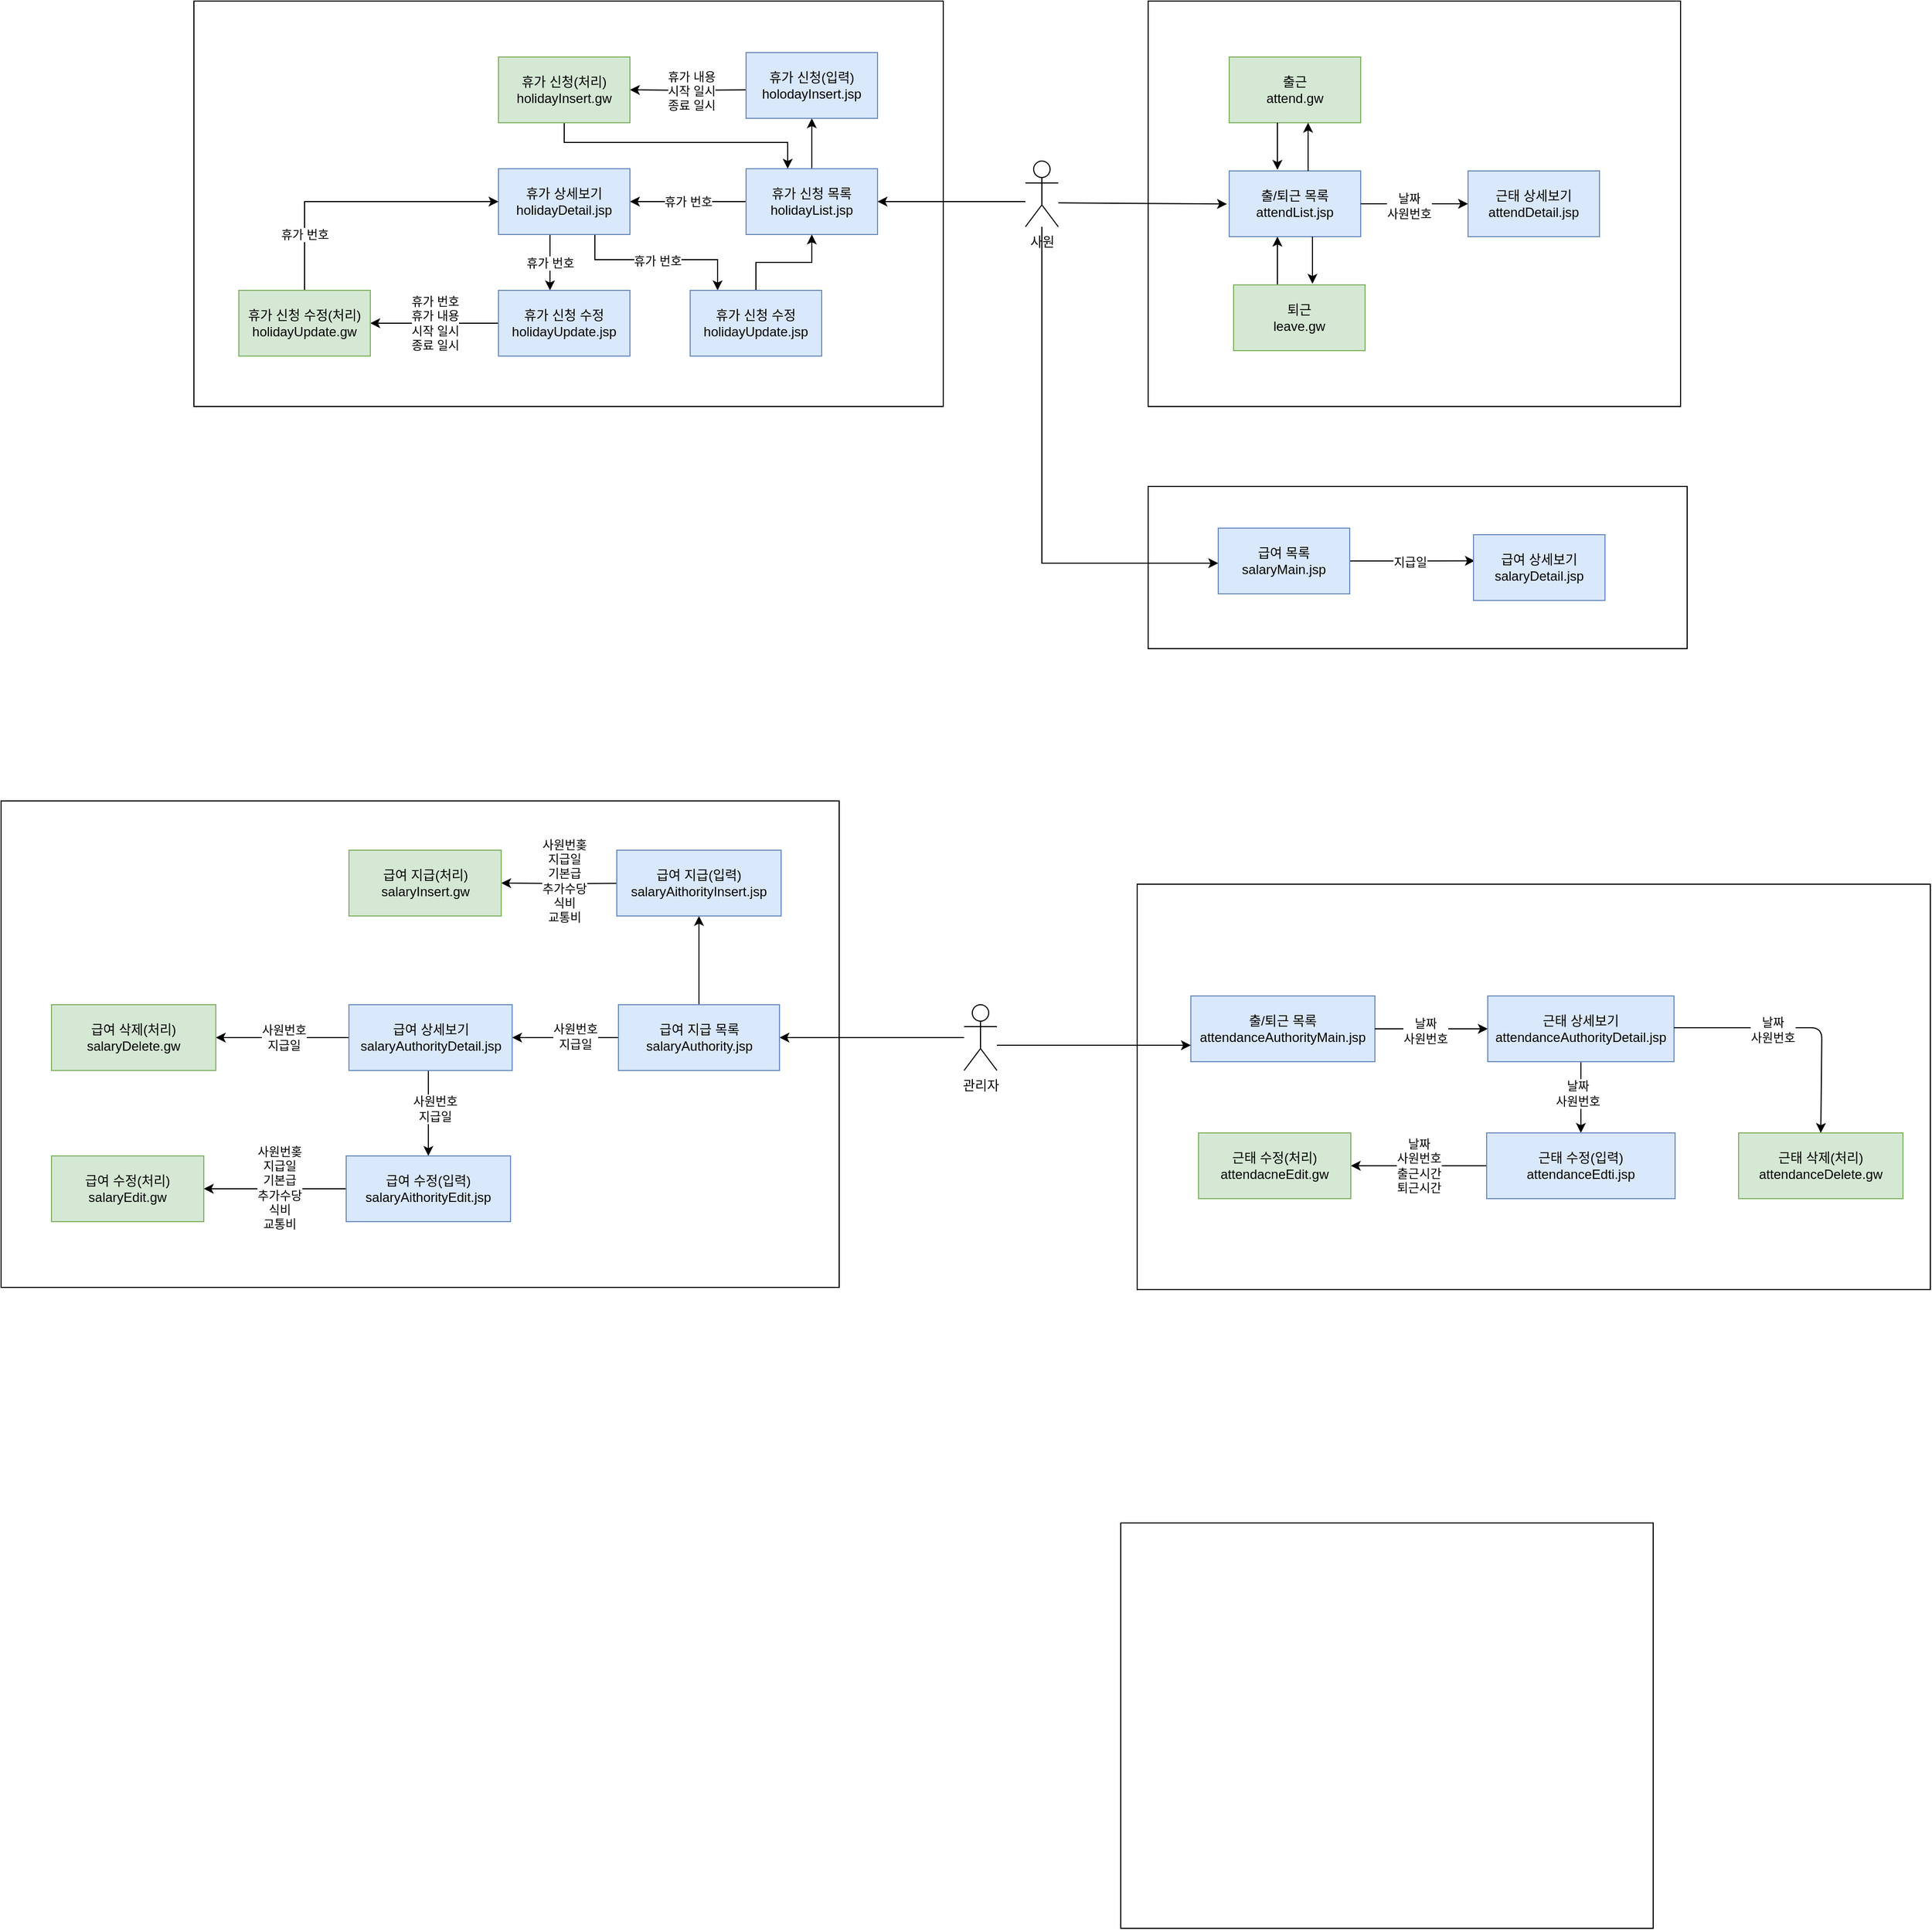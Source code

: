 <mxfile version="14.7.0" type="github">
  <diagram id="tWUlsx1ttD2VlI3Jn7RU" name="Page-1">
    <mxGraphModel dx="2238" dy="579" grid="0" gridSize="10" guides="1" tooltips="1" connect="1" arrows="1" fold="1" page="0" pageScale="1" pageWidth="827" pageHeight="1169" math="0" shadow="0">
      <root>
        <mxCell id="0" />
        <mxCell id="1" parent="0" />
        <mxCell id="YjAoCBBv-RX7kDw52ygV-37" value="" style="rounded=0;whiteSpace=wrap;html=1;" vertex="1" parent="1">
          <mxGeometry x="-864" y="813" width="765" height="444" as="geometry" />
        </mxCell>
        <mxCell id="IyHuPHh3DacPDzzkwzZm-1" value="사원" style="shape=umlActor;verticalLabelPosition=bottom;verticalAlign=top;html=1;outlineConnect=0;" parent="1" vertex="1">
          <mxGeometry x="71" y="229" width="30" height="60" as="geometry" />
        </mxCell>
        <mxCell id="IyHuPHh3DacPDzzkwzZm-3" value="" style="rounded=0;whiteSpace=wrap;html=1;" parent="1" vertex="1">
          <mxGeometry x="183" y="83" width="486" height="370" as="geometry" />
        </mxCell>
        <mxCell id="IyHuPHh3DacPDzzkwzZm-7" value="출/퇴근 목록&lt;br&gt;attendList.jsp" style="rounded=0;whiteSpace=wrap;html=1;fillColor=#dae8fc;strokeColor=#6c8ebf;" parent="1" vertex="1">
          <mxGeometry x="257" y="238" width="120" height="60" as="geometry" />
        </mxCell>
        <mxCell id="IyHuPHh3DacPDzzkwzZm-12" value="" style="endArrow=classic;html=1;entryX=-0.017;entryY=0.37;entryDx=0;entryDy=0;entryPerimeter=0;" parent="1" edge="1">
          <mxGeometry width="50" height="50" relative="1" as="geometry">
            <mxPoint x="101" y="267.107" as="sourcePoint" />
            <mxPoint x="254.96" y="268.2" as="targetPoint" />
          </mxGeometry>
        </mxCell>
        <mxCell id="IyHuPHh3DacPDzzkwzZm-13" value="출근&lt;br&gt;attend.gw" style="rounded=0;whiteSpace=wrap;html=1;fillColor=#d5e8d4;strokeColor=#82b366;" parent="1" vertex="1">
          <mxGeometry x="257" y="134" width="120" height="60" as="geometry" />
        </mxCell>
        <mxCell id="IyHuPHh3DacPDzzkwzZm-16" value="" style="endArrow=classic;html=1;" parent="1" edge="1">
          <mxGeometry width="50" height="50" relative="1" as="geometry">
            <mxPoint x="301" y="194" as="sourcePoint" />
            <mxPoint x="301" y="237" as="targetPoint" />
          </mxGeometry>
        </mxCell>
        <mxCell id="IyHuPHh3DacPDzzkwzZm-17" value="" style="endArrow=classic;html=1;" parent="1" edge="1">
          <mxGeometry width="50" height="50" relative="1" as="geometry">
            <mxPoint x="329" y="238" as="sourcePoint" />
            <mxPoint x="329" y="194" as="targetPoint" />
          </mxGeometry>
        </mxCell>
        <mxCell id="IyHuPHh3DacPDzzkwzZm-23" value="" style="endArrow=classic;html=1;" parent="1" edge="1">
          <mxGeometry width="50" height="50" relative="1" as="geometry">
            <mxPoint x="333" y="298" as="sourcePoint" />
            <mxPoint x="333" y="341" as="targetPoint" />
          </mxGeometry>
        </mxCell>
        <mxCell id="IyHuPHh3DacPDzzkwzZm-24" value="" style="endArrow=classic;html=1;" parent="1" edge="1">
          <mxGeometry width="50" height="50" relative="1" as="geometry">
            <mxPoint x="301" y="342" as="sourcePoint" />
            <mxPoint x="301" y="298" as="targetPoint" />
            <Array as="points">
              <mxPoint x="301" y="359" />
            </Array>
          </mxGeometry>
        </mxCell>
        <mxCell id="IyHuPHh3DacPDzzkwzZm-14" value="퇴근&lt;br&gt;leave.gw" style="rounded=0;whiteSpace=wrap;html=1;fillColor=#d5e8d4;strokeColor=#82b366;" parent="1" vertex="1">
          <mxGeometry x="261" y="342" width="120" height="60" as="geometry" />
        </mxCell>
        <mxCell id="IyHuPHh3DacPDzzkwzZm-25" value="" style="endArrow=classic;html=1;" parent="1" source="IyHuPHh3DacPDzzkwzZm-7" target="IyHuPHh3DacPDzzkwzZm-26" edge="1">
          <mxGeometry width="50" height="50" relative="1" as="geometry">
            <mxPoint x="377" y="318" as="sourcePoint" />
            <mxPoint x="447.711" y="268" as="targetPoint" />
          </mxGeometry>
        </mxCell>
        <mxCell id="IyHuPHh3DacPDzzkwzZm-27" value="날짜&lt;br&gt;사원번호" style="edgeLabel;html=1;align=center;verticalAlign=middle;resizable=0;points=[];" parent="IyHuPHh3DacPDzzkwzZm-25" vertex="1" connectable="0">
          <mxGeometry x="-0.306" y="-2" relative="1" as="geometry">
            <mxPoint x="10" as="offset" />
          </mxGeometry>
        </mxCell>
        <mxCell id="IyHuPHh3DacPDzzkwzZm-26" value="근태 상세보기&lt;br&gt;attendDetail.jsp" style="rounded=0;whiteSpace=wrap;html=1;fillColor=#dae8fc;strokeColor=#6c8ebf;" parent="1" vertex="1">
          <mxGeometry x="475" y="238" width="120" height="60" as="geometry" />
        </mxCell>
        <mxCell id="IyHuPHh3DacPDzzkwzZm-28" value="" style="rounded=0;whiteSpace=wrap;html=1;" parent="1" vertex="1">
          <mxGeometry x="-688" y="83" width="684" height="370" as="geometry" />
        </mxCell>
        <mxCell id="IyHuPHh3DacPDzzkwzZm-33" style="edgeStyle=orthogonalEdgeStyle;rounded=0;orthogonalLoop=1;jettySize=auto;html=1;entryX=0.5;entryY=1;entryDx=0;entryDy=0;" parent="1" source="IyHuPHh3DacPDzzkwzZm-29" target="IyHuPHh3DacPDzzkwzZm-32" edge="1">
          <mxGeometry relative="1" as="geometry" />
        </mxCell>
        <mxCell id="IyHuPHh3DacPDzzkwzZm-41" style="edgeStyle=orthogonalEdgeStyle;rounded=0;orthogonalLoop=1;jettySize=auto;html=1;entryX=1;entryY=0.5;entryDx=0;entryDy=0;" parent="1" source="IyHuPHh3DacPDzzkwzZm-29" target="IyHuPHh3DacPDzzkwzZm-34" edge="1">
          <mxGeometry relative="1" as="geometry" />
        </mxCell>
        <mxCell id="IyHuPHh3DacPDzzkwzZm-42" value="휴가 번호" style="edgeLabel;html=1;align=center;verticalAlign=middle;resizable=0;points=[];" parent="IyHuPHh3DacPDzzkwzZm-41" vertex="1" connectable="0">
          <mxGeometry x="0.207" relative="1" as="geometry">
            <mxPoint x="11" as="offset" />
          </mxGeometry>
        </mxCell>
        <mxCell id="IyHuPHh3DacPDzzkwzZm-29" value="휴가 신청 목록&lt;br&gt;holidayList.jsp" style="rounded=0;whiteSpace=wrap;html=1;fillColor=#dae8fc;strokeColor=#6c8ebf;" parent="1" vertex="1">
          <mxGeometry x="-184" y="236" width="120" height="60" as="geometry" />
        </mxCell>
        <mxCell id="IyHuPHh3DacPDzzkwzZm-31" value="" style="endArrow=classic;html=1;" parent="1" target="IyHuPHh3DacPDzzkwzZm-29" edge="1">
          <mxGeometry width="50" height="50" relative="1" as="geometry">
            <mxPoint x="71" y="266" as="sourcePoint" />
            <mxPoint x="0.289" y="266" as="targetPoint" />
          </mxGeometry>
        </mxCell>
        <mxCell id="IyHuPHh3DacPDzzkwzZm-39" style="edgeStyle=orthogonalEdgeStyle;rounded=0;orthogonalLoop=1;jettySize=auto;html=1;" parent="1" target="IyHuPHh3DacPDzzkwzZm-38" edge="1">
          <mxGeometry relative="1" as="geometry">
            <mxPoint x="-184" y="164" as="sourcePoint" />
          </mxGeometry>
        </mxCell>
        <mxCell id="IyHuPHh3DacPDzzkwzZm-40" value="휴가 내용&lt;br&gt;시작 일시&lt;br&gt;종료 일시" style="edgeLabel;html=1;align=center;verticalAlign=middle;resizable=0;points=[];" parent="IyHuPHh3DacPDzzkwzZm-39" vertex="1" connectable="0">
          <mxGeometry x="-0.17" y="-2" relative="1" as="geometry">
            <mxPoint x="-6" y="2" as="offset" />
          </mxGeometry>
        </mxCell>
        <mxCell id="IyHuPHh3DacPDzzkwzZm-32" value="휴가 신청(입력)&lt;br&gt;holodayInsert.jsp" style="rounded=0;whiteSpace=wrap;html=1;fillColor=#dae8fc;strokeColor=#6c8ebf;" parent="1" vertex="1">
          <mxGeometry x="-184" y="130" width="120" height="60" as="geometry" />
        </mxCell>
        <mxCell id="IyHuPHh3DacPDzzkwzZm-36" style="edgeStyle=orthogonalEdgeStyle;rounded=0;orthogonalLoop=1;jettySize=auto;html=1;" parent="1" edge="1">
          <mxGeometry relative="1" as="geometry">
            <mxPoint x="-363" y="296" as="sourcePoint" />
            <mxPoint x="-363" y="347" as="targetPoint" />
          </mxGeometry>
        </mxCell>
        <mxCell id="IyHuPHh3DacPDzzkwzZm-37" value="휴가 번호" style="edgeLabel;html=1;align=center;verticalAlign=middle;resizable=0;points=[];" parent="IyHuPHh3DacPDzzkwzZm-36" vertex="1" connectable="0">
          <mxGeometry x="-0.264" y="-1" relative="1" as="geometry">
            <mxPoint x="1" y="7" as="offset" />
          </mxGeometry>
        </mxCell>
        <mxCell id="IyHuPHh3DacPDzzkwzZm-48" style="edgeStyle=orthogonalEdgeStyle;rounded=0;orthogonalLoop=1;jettySize=auto;html=1;" parent="1" source="IyHuPHh3DacPDzzkwzZm-34" target="IyHuPHh3DacPDzzkwzZm-47" edge="1">
          <mxGeometry relative="1" as="geometry">
            <Array as="points">
              <mxPoint x="-322" y="319" />
              <mxPoint x="-210" y="319" />
            </Array>
          </mxGeometry>
        </mxCell>
        <mxCell id="IyHuPHh3DacPDzzkwzZm-51" value="휴가 번호" style="edgeLabel;html=1;align=center;verticalAlign=middle;resizable=0;points=[];" parent="IyHuPHh3DacPDzzkwzZm-48" vertex="1" connectable="0">
          <mxGeometry x="-0.161" y="-1" relative="1" as="geometry">
            <mxPoint x="11" as="offset" />
          </mxGeometry>
        </mxCell>
        <mxCell id="IyHuPHh3DacPDzzkwzZm-34" value="휴가 상세보기&lt;br&gt;holidayDetail.jsp" style="rounded=0;whiteSpace=wrap;html=1;fillColor=#dae8fc;strokeColor=#6c8ebf;" parent="1" vertex="1">
          <mxGeometry x="-410" y="236" width="120" height="60" as="geometry" />
        </mxCell>
        <mxCell id="IyHuPHh3DacPDzzkwzZm-53" style="edgeStyle=orthogonalEdgeStyle;rounded=0;orthogonalLoop=1;jettySize=auto;html=1;entryX=1;entryY=0.5;entryDx=0;entryDy=0;" parent="1" source="IyHuPHh3DacPDzzkwzZm-35" target="IyHuPHh3DacPDzzkwzZm-52" edge="1">
          <mxGeometry relative="1" as="geometry" />
        </mxCell>
        <mxCell id="IyHuPHh3DacPDzzkwzZm-54" value="휴가 번호&lt;br&gt;휴가 내용&lt;br&gt;시작 일시&lt;br&gt;종료 일시" style="edgeLabel;html=1;align=center;verticalAlign=middle;resizable=0;points=[];" parent="IyHuPHh3DacPDzzkwzZm-53" vertex="1" connectable="0">
          <mxGeometry x="0.295" y="2" relative="1" as="geometry">
            <mxPoint x="18" y="-2" as="offset" />
          </mxGeometry>
        </mxCell>
        <mxCell id="IyHuPHh3DacPDzzkwzZm-35" value="휴가 신청 수정&lt;br&gt;holidayUpdate.jsp" style="rounded=0;whiteSpace=wrap;html=1;fillColor=#dae8fc;strokeColor=#6c8ebf;" parent="1" vertex="1">
          <mxGeometry x="-410" y="347" width="120" height="60" as="geometry" />
        </mxCell>
        <mxCell id="IyHuPHh3DacPDzzkwzZm-43" style="edgeStyle=orthogonalEdgeStyle;rounded=0;orthogonalLoop=1;jettySize=auto;html=1;" parent="1" source="IyHuPHh3DacPDzzkwzZm-38" target="IyHuPHh3DacPDzzkwzZm-29" edge="1">
          <mxGeometry relative="1" as="geometry">
            <Array as="points">
              <mxPoint x="-350" y="212" />
              <mxPoint x="-146" y="212" />
            </Array>
          </mxGeometry>
        </mxCell>
        <mxCell id="IyHuPHh3DacPDzzkwzZm-38" value="휴가 신청(처리)&lt;br&gt;holidayInsert.gw" style="rounded=0;whiteSpace=wrap;html=1;fillColor=#d5e8d4;strokeColor=#82b366;" parent="1" vertex="1">
          <mxGeometry x="-410" y="134" width="120" height="60" as="geometry" />
        </mxCell>
        <mxCell id="IyHuPHh3DacPDzzkwzZm-50" style="edgeStyle=orthogonalEdgeStyle;rounded=0;orthogonalLoop=1;jettySize=auto;html=1;" parent="1" source="IyHuPHh3DacPDzzkwzZm-47" target="IyHuPHh3DacPDzzkwzZm-29" edge="1">
          <mxGeometry relative="1" as="geometry" />
        </mxCell>
        <mxCell id="IyHuPHh3DacPDzzkwzZm-47" value="휴가 신청 수정&lt;br&gt;holidayUpdate.jsp" style="rounded=0;whiteSpace=wrap;html=1;fillColor=#dae8fc;strokeColor=#6c8ebf;" parent="1" vertex="1">
          <mxGeometry x="-235" y="347" width="120" height="60" as="geometry" />
        </mxCell>
        <mxCell id="IyHuPHh3DacPDzzkwzZm-55" style="edgeStyle=orthogonalEdgeStyle;rounded=0;orthogonalLoop=1;jettySize=auto;html=1;entryX=0;entryY=0.5;entryDx=0;entryDy=0;" parent="1" source="IyHuPHh3DacPDzzkwzZm-52" target="IyHuPHh3DacPDzzkwzZm-34" edge="1">
          <mxGeometry relative="1" as="geometry">
            <Array as="points">
              <mxPoint x="-587" y="266" />
            </Array>
          </mxGeometry>
        </mxCell>
        <mxCell id="IyHuPHh3DacPDzzkwzZm-56" value="휴가 번호" style="edgeLabel;html=1;align=center;verticalAlign=middle;resizable=0;points=[];" parent="IyHuPHh3DacPDzzkwzZm-55" vertex="1" connectable="0">
          <mxGeometry x="-0.448" y="-3" relative="1" as="geometry">
            <mxPoint x="-3" y="20" as="offset" />
          </mxGeometry>
        </mxCell>
        <mxCell id="IyHuPHh3DacPDzzkwzZm-52" value="휴가 신청 수정(처리)&lt;br&gt;holidayUpdate.gw" style="rounded=0;whiteSpace=wrap;html=1;fillColor=#d5e8d4;strokeColor=#82b366;" parent="1" vertex="1">
          <mxGeometry x="-647" y="347" width="120" height="60" as="geometry" />
        </mxCell>
        <mxCell id="IyHuPHh3DacPDzzkwzZm-57" value="" style="rounded=0;whiteSpace=wrap;html=1;" parent="1" vertex="1">
          <mxGeometry x="183" y="526" width="492" height="148" as="geometry" />
        </mxCell>
        <mxCell id="YjAoCBBv-RX7kDw52ygV-12" style="edgeStyle=orthogonalEdgeStyle;rounded=0;orthogonalLoop=1;jettySize=auto;html=1;exitX=1;exitY=0.5;exitDx=0;exitDy=0;entryX=0.01;entryY=0.397;entryDx=0;entryDy=0;entryPerimeter=0;" edge="1" parent="1" source="IyHuPHh3DacPDzzkwzZm-59" target="YjAoCBBv-RX7kDw52ygV-3">
          <mxGeometry relative="1" as="geometry" />
        </mxCell>
        <mxCell id="IyHuPHh3DacPDzzkwzZm-59" value="급여 목록&lt;br&gt;salaryMain.jsp" style="rounded=0;whiteSpace=wrap;html=1;fillColor=#dae8fc;strokeColor=#6c8ebf;" parent="1" vertex="1">
          <mxGeometry x="247" y="564" width="120" height="60" as="geometry" />
        </mxCell>
        <mxCell id="IyHuPHh3DacPDzzkwzZm-58" style="edgeStyle=orthogonalEdgeStyle;rounded=0;orthogonalLoop=1;jettySize=auto;html=1;" parent="1" source="IyHuPHh3DacPDzzkwzZm-1" target="IyHuPHh3DacPDzzkwzZm-59" edge="1">
          <mxGeometry relative="1" as="geometry">
            <Array as="points">
              <mxPoint x="86" y="596" />
              <mxPoint x="303" y="596" />
            </Array>
          </mxGeometry>
        </mxCell>
        <mxCell id="YjAoCBBv-RX7kDw52ygV-38" style="edgeStyle=orthogonalEdgeStyle;rounded=0;orthogonalLoop=1;jettySize=auto;html=1;entryX=1;entryY=0.5;entryDx=0;entryDy=0;" edge="1" parent="1" source="YjAoCBBv-RX7kDw52ygV-2" target="YjAoCBBv-RX7kDw52ygV-39">
          <mxGeometry relative="1" as="geometry">
            <mxPoint x="-97.667" y="998" as="targetPoint" />
          </mxGeometry>
        </mxCell>
        <mxCell id="YjAoCBBv-RX7kDw52ygV-2" value="관리자" style="shape=umlActor;verticalLabelPosition=bottom;verticalAlign=top;html=1;outlineConnect=0;" vertex="1" parent="1">
          <mxGeometry x="15" y="999" width="30" height="60" as="geometry" />
        </mxCell>
        <mxCell id="YjAoCBBv-RX7kDw52ygV-3" value="급여 상세보기&lt;br&gt;salaryDetail.jsp" style="rounded=0;whiteSpace=wrap;html=1;fillColor=#dae8fc;strokeColor=#6c8ebf;" vertex="1" parent="1">
          <mxGeometry x="480" y="570" width="120" height="60" as="geometry" />
        </mxCell>
        <mxCell id="YjAoCBBv-RX7kDw52ygV-13" value="지급일" style="edgeLabel;html=1;align=center;verticalAlign=middle;resizable=0;points=[];" vertex="1" connectable="0" parent="1">
          <mxGeometry x="407.003" y="543" as="geometry">
            <mxPoint x="15" y="52" as="offset" />
          </mxGeometry>
        </mxCell>
        <mxCell id="YjAoCBBv-RX7kDw52ygV-16" value="" style="rounded=0;whiteSpace=wrap;html=1;" vertex="1" parent="1">
          <mxGeometry x="173" y="889" width="724" height="370" as="geometry" />
        </mxCell>
        <mxCell id="YjAoCBBv-RX7kDw52ygV-17" value="출/퇴근 목록&lt;br&gt;attendanceAuthorityMain.jsp" style="rounded=0;whiteSpace=wrap;html=1;fillColor=#dae8fc;strokeColor=#6c8ebf;" vertex="1" parent="1">
          <mxGeometry x="222" y="991" width="168" height="60" as="geometry" />
        </mxCell>
        <mxCell id="YjAoCBBv-RX7kDw52ygV-18" value="" style="endArrow=classic;html=1;" edge="1" parent="1" source="YjAoCBBv-RX7kDw52ygV-17" target="YjAoCBBv-RX7kDw52ygV-20">
          <mxGeometry width="50" height="50" relative="1" as="geometry">
            <mxPoint x="376" y="1071" as="sourcePoint" />
            <mxPoint x="446.711" y="1021" as="targetPoint" />
          </mxGeometry>
        </mxCell>
        <mxCell id="YjAoCBBv-RX7kDw52ygV-19" value="날짜&lt;br&gt;사원번호" style="edgeLabel;html=1;align=center;verticalAlign=middle;resizable=0;points=[];" vertex="1" connectable="0" parent="YjAoCBBv-RX7kDw52ygV-18">
          <mxGeometry x="-0.306" y="-2" relative="1" as="geometry">
            <mxPoint x="10" as="offset" />
          </mxGeometry>
        </mxCell>
        <mxCell id="YjAoCBBv-RX7kDw52ygV-23" style="edgeStyle=orthogonalEdgeStyle;rounded=0;orthogonalLoop=1;jettySize=auto;html=1;" edge="1" parent="1" source="YjAoCBBv-RX7kDw52ygV-20" target="YjAoCBBv-RX7kDw52ygV-22">
          <mxGeometry relative="1" as="geometry" />
        </mxCell>
        <mxCell id="YjAoCBBv-RX7kDw52ygV-20" value="근태 상세보기&lt;br&gt;attendanceAuthorityDetail.jsp" style="rounded=0;whiteSpace=wrap;html=1;fillColor=#dae8fc;strokeColor=#6c8ebf;" vertex="1" parent="1">
          <mxGeometry x="493" y="991" width="170" height="60" as="geometry" />
        </mxCell>
        <mxCell id="YjAoCBBv-RX7kDw52ygV-21" value="" style="rounded=0;whiteSpace=wrap;html=1;" vertex="1" parent="1">
          <mxGeometry x="158" y="1472" width="486" height="370" as="geometry" />
        </mxCell>
        <mxCell id="YjAoCBBv-RX7kDw52ygV-25" style="edgeStyle=orthogonalEdgeStyle;rounded=0;orthogonalLoop=1;jettySize=auto;html=1;entryX=1;entryY=0.5;entryDx=0;entryDy=0;" edge="1" parent="1" source="YjAoCBBv-RX7kDw52ygV-22" target="YjAoCBBv-RX7kDw52ygV-24">
          <mxGeometry relative="1" as="geometry" />
        </mxCell>
        <mxCell id="YjAoCBBv-RX7kDw52ygV-22" value="근태 수정(입력)&lt;br&gt;attendanceEdti.jsp" style="rounded=0;whiteSpace=wrap;html=1;fillColor=#dae8fc;strokeColor=#6c8ebf;" vertex="1" parent="1">
          <mxGeometry x="492" y="1116" width="172" height="60" as="geometry" />
        </mxCell>
        <mxCell id="YjAoCBBv-RX7kDw52ygV-24" value="근태 수정(처리)&lt;br&gt;attendacneEdit.gw" style="rounded=0;whiteSpace=wrap;html=1;fillColor=#d5e8d4;strokeColor=#82b366;" vertex="1" parent="1">
          <mxGeometry x="229" y="1116" width="139" height="60" as="geometry" />
        </mxCell>
        <mxCell id="YjAoCBBv-RX7kDw52ygV-29" value="근태 삭제(처리)&lt;br&gt;attendanceDelete.gw" style="rounded=0;whiteSpace=wrap;html=1;fillColor=#d5e8d4;strokeColor=#82b366;" vertex="1" parent="1">
          <mxGeometry x="722" y="1116" width="150" height="60" as="geometry" />
        </mxCell>
        <mxCell id="YjAoCBBv-RX7kDw52ygV-30" value="" style="endArrow=classic;html=1;entryX=0.5;entryY=0;entryDx=0;entryDy=0;" edge="1" parent="1" target="YjAoCBBv-RX7kDw52ygV-29">
          <mxGeometry width="50" height="50" relative="1" as="geometry">
            <mxPoint x="663" y="1020" as="sourcePoint" />
            <mxPoint x="798" y="1111" as="targetPoint" />
            <Array as="points">
              <mxPoint x="798" y="1020" />
            </Array>
          </mxGeometry>
        </mxCell>
        <mxCell id="YjAoCBBv-RX7kDw52ygV-31" value="날짜&lt;br&gt;사원번호" style="edgeLabel;html=1;align=center;verticalAlign=middle;resizable=0;points=[];" vertex="1" connectable="0" parent="YjAoCBBv-RX7kDw52ygV-30">
          <mxGeometry x="-0.306" y="-2" relative="1" as="geometry">
            <mxPoint x="10" as="offset" />
          </mxGeometry>
        </mxCell>
        <mxCell id="YjAoCBBv-RX7kDw52ygV-33" value="날짜&lt;br&gt;사원번호" style="edgeLabel;html=1;align=center;verticalAlign=middle;resizable=0;points=[];" vertex="1" connectable="0" parent="1">
          <mxGeometry x="575" y="1080" as="geometry" />
        </mxCell>
        <mxCell id="YjAoCBBv-RX7kDw52ygV-34" value="날짜&lt;br&gt;사원번호&lt;br&gt;출근시간&lt;br&gt;퇴근시간" style="edgeLabel;html=1;align=center;verticalAlign=middle;resizable=0;points=[];" vertex="1" connectable="0" parent="1">
          <mxGeometry x="434" y="1157" as="geometry">
            <mxPoint x="-4" y="-11" as="offset" />
          </mxGeometry>
        </mxCell>
        <mxCell id="YjAoCBBv-RX7kDw52ygV-42" style="edgeStyle=orthogonalEdgeStyle;rounded=0;orthogonalLoop=1;jettySize=auto;html=1;" edge="1" parent="1" source="YjAoCBBv-RX7kDw52ygV-39" target="YjAoCBBv-RX7kDw52ygV-40">
          <mxGeometry relative="1" as="geometry" />
        </mxCell>
        <mxCell id="YjAoCBBv-RX7kDw52ygV-43" value="사원번호&lt;br&gt;지급일" style="edgeLabel;html=1;align=center;verticalAlign=middle;resizable=0;points=[];" vertex="1" connectable="0" parent="YjAoCBBv-RX7kDw52ygV-42">
          <mxGeometry x="-0.182" y="-1" relative="1" as="geometry">
            <mxPoint as="offset" />
          </mxGeometry>
        </mxCell>
        <mxCell id="YjAoCBBv-RX7kDw52ygV-58" style="edgeStyle=orthogonalEdgeStyle;rounded=0;orthogonalLoop=1;jettySize=auto;html=1;entryX=0.5;entryY=1;entryDx=0;entryDy=0;" edge="1" parent="1" source="YjAoCBBv-RX7kDw52ygV-39" target="YjAoCBBv-RX7kDw52ygV-53">
          <mxGeometry relative="1" as="geometry" />
        </mxCell>
        <mxCell id="YjAoCBBv-RX7kDw52ygV-39" value="급여 지급 목록&lt;br&gt;salaryAuthority.jsp" style="rounded=0;whiteSpace=wrap;html=1;fillColor=#dae8fc;strokeColor=#6c8ebf;" vertex="1" parent="1">
          <mxGeometry x="-300.5" y="999" width="147" height="60" as="geometry" />
        </mxCell>
        <mxCell id="YjAoCBBv-RX7kDw52ygV-48" style="edgeStyle=orthogonalEdgeStyle;rounded=0;orthogonalLoop=1;jettySize=auto;html=1;" edge="1" parent="1" source="YjAoCBBv-RX7kDw52ygV-40" target="YjAoCBBv-RX7kDw52ygV-45">
          <mxGeometry relative="1" as="geometry">
            <Array as="points">
              <mxPoint x="-474" y="1077" />
              <mxPoint x="-474" y="1077" />
            </Array>
          </mxGeometry>
        </mxCell>
        <mxCell id="YjAoCBBv-RX7kDw52ygV-51" style="edgeStyle=orthogonalEdgeStyle;rounded=0;orthogonalLoop=1;jettySize=auto;html=1;" edge="1" parent="1" source="YjAoCBBv-RX7kDw52ygV-40" target="YjAoCBBv-RX7kDw52ygV-50">
          <mxGeometry relative="1" as="geometry">
            <Array as="points">
              <mxPoint x="-471" y="1029" />
            </Array>
          </mxGeometry>
        </mxCell>
        <mxCell id="YjAoCBBv-RX7kDw52ygV-40" value="급여 상세보기&lt;br&gt;salaryAuthorityDetail.jsp" style="rounded=0;whiteSpace=wrap;html=1;fillColor=#dae8fc;strokeColor=#6c8ebf;" vertex="1" parent="1">
          <mxGeometry x="-546.5" y="999" width="149" height="60" as="geometry" />
        </mxCell>
        <mxCell id="YjAoCBBv-RX7kDw52ygV-44" style="edgeStyle=orthogonalEdgeStyle;rounded=0;orthogonalLoop=1;jettySize=auto;html=1;entryX=1;entryY=0.5;entryDx=0;entryDy=0;" edge="1" parent="1" source="YjAoCBBv-RX7kDw52ygV-45" target="YjAoCBBv-RX7kDw52ygV-46">
          <mxGeometry relative="1" as="geometry" />
        </mxCell>
        <mxCell id="YjAoCBBv-RX7kDw52ygV-45" value="급여 수정(입력)&lt;br&gt;salaryAithorityEdit.jsp" style="rounded=0;whiteSpace=wrap;html=1;fillColor=#dae8fc;strokeColor=#6c8ebf;" vertex="1" parent="1">
          <mxGeometry x="-549" y="1137" width="150" height="60" as="geometry" />
        </mxCell>
        <mxCell id="YjAoCBBv-RX7kDw52ygV-46" value="급여 수정(처리)&lt;br&gt;salaryEdit.gw" style="rounded=0;whiteSpace=wrap;html=1;fillColor=#d5e8d4;strokeColor=#82b366;" vertex="1" parent="1">
          <mxGeometry x="-818" y="1137" width="139" height="60" as="geometry" />
        </mxCell>
        <mxCell id="YjAoCBBv-RX7kDw52ygV-47" value="사원번홎&lt;br&gt;지급일&lt;br&gt;기본급&lt;br&gt;추가수당&lt;br&gt;식비&lt;br&gt;교통비" style="edgeLabel;html=1;align=center;verticalAlign=middle;resizable=0;points=[];" vertex="1" connectable="0" parent="1">
          <mxGeometry x="-606" y="1177" as="geometry">
            <mxPoint x="-4" y="-11" as="offset" />
          </mxGeometry>
        </mxCell>
        <mxCell id="YjAoCBBv-RX7kDw52ygV-50" value="급여 삭제(처리)&lt;br&gt;salaryDelete.gw" style="rounded=0;whiteSpace=wrap;html=1;fillColor=#d5e8d4;strokeColor=#82b366;" vertex="1" parent="1">
          <mxGeometry x="-818" y="999" width="150" height="60" as="geometry" />
        </mxCell>
        <mxCell id="YjAoCBBv-RX7kDw52ygV-52" value="사원번호&lt;br&gt;지급일" style="edgeLabel;html=1;align=center;verticalAlign=middle;resizable=0;points=[];" vertex="1" connectable="0" parent="1">
          <mxGeometry x="-606" y="1029.003" as="geometry" />
        </mxCell>
        <mxCell id="YjAoCBBv-RX7kDw52ygV-56" value="사원번호&lt;br&gt;지급일" style="edgeLabel;html=1;align=center;verticalAlign=middle;resizable=0;points=[];" vertex="1" connectable="0" parent="1">
          <mxGeometry x="-219" y="1112.0" as="geometry">
            <mxPoint x="-249" y="-18" as="offset" />
          </mxGeometry>
        </mxCell>
        <mxCell id="YjAoCBBv-RX7kDw52ygV-59" style="edgeStyle=orthogonalEdgeStyle;rounded=0;orthogonalLoop=1;jettySize=auto;html=1;entryX=1;entryY=0.5;entryDx=0;entryDy=0;" edge="1" parent="1" target="YjAoCBBv-RX7kDw52ygV-60">
          <mxGeometry relative="1" as="geometry">
            <mxPoint x="-277.5" y="888" as="sourcePoint" />
          </mxGeometry>
        </mxCell>
        <mxCell id="YjAoCBBv-RX7kDw52ygV-60" value="급여 지급(처리)&lt;br&gt;salaryInsert.gw" style="rounded=0;whiteSpace=wrap;html=1;fillColor=#d5e8d4;strokeColor=#82b366;" vertex="1" parent="1">
          <mxGeometry x="-546.5" y="858" width="139" height="60" as="geometry" />
        </mxCell>
        <mxCell id="YjAoCBBv-RX7kDw52ygV-61" value="사원번홎&lt;br&gt;지급일&lt;br&gt;기본급&lt;br&gt;추가수당&lt;br&gt;식비&lt;br&gt;교통비" style="edgeLabel;html=1;align=center;verticalAlign=middle;resizable=0;points=[];" vertex="1" connectable="0" parent="1">
          <mxGeometry x="-346" y="897" as="geometry">
            <mxPoint x="-4" y="-11" as="offset" />
          </mxGeometry>
        </mxCell>
        <mxCell id="YjAoCBBv-RX7kDw52ygV-53" value="급여 지급(입력)&lt;br&gt;salaryAithorityInsert.jsp" style="rounded=0;whiteSpace=wrap;html=1;fillColor=#dae8fc;strokeColor=#6c8ebf;" vertex="1" parent="1">
          <mxGeometry x="-302" y="858" width="150" height="60" as="geometry" />
        </mxCell>
        <mxCell id="YjAoCBBv-RX7kDw52ygV-64" style="edgeStyle=orthogonalEdgeStyle;rounded=0;orthogonalLoop=1;jettySize=auto;html=1;entryX=0;entryY=0.75;entryDx=0;entryDy=0;" edge="1" parent="1" source="YjAoCBBv-RX7kDw52ygV-2" target="YjAoCBBv-RX7kDw52ygV-17">
          <mxGeometry relative="1" as="geometry">
            <Array as="points">
              <mxPoint x="92" y="1036" />
              <mxPoint x="92" y="1036" />
            </Array>
          </mxGeometry>
        </mxCell>
      </root>
    </mxGraphModel>
  </diagram>
</mxfile>
